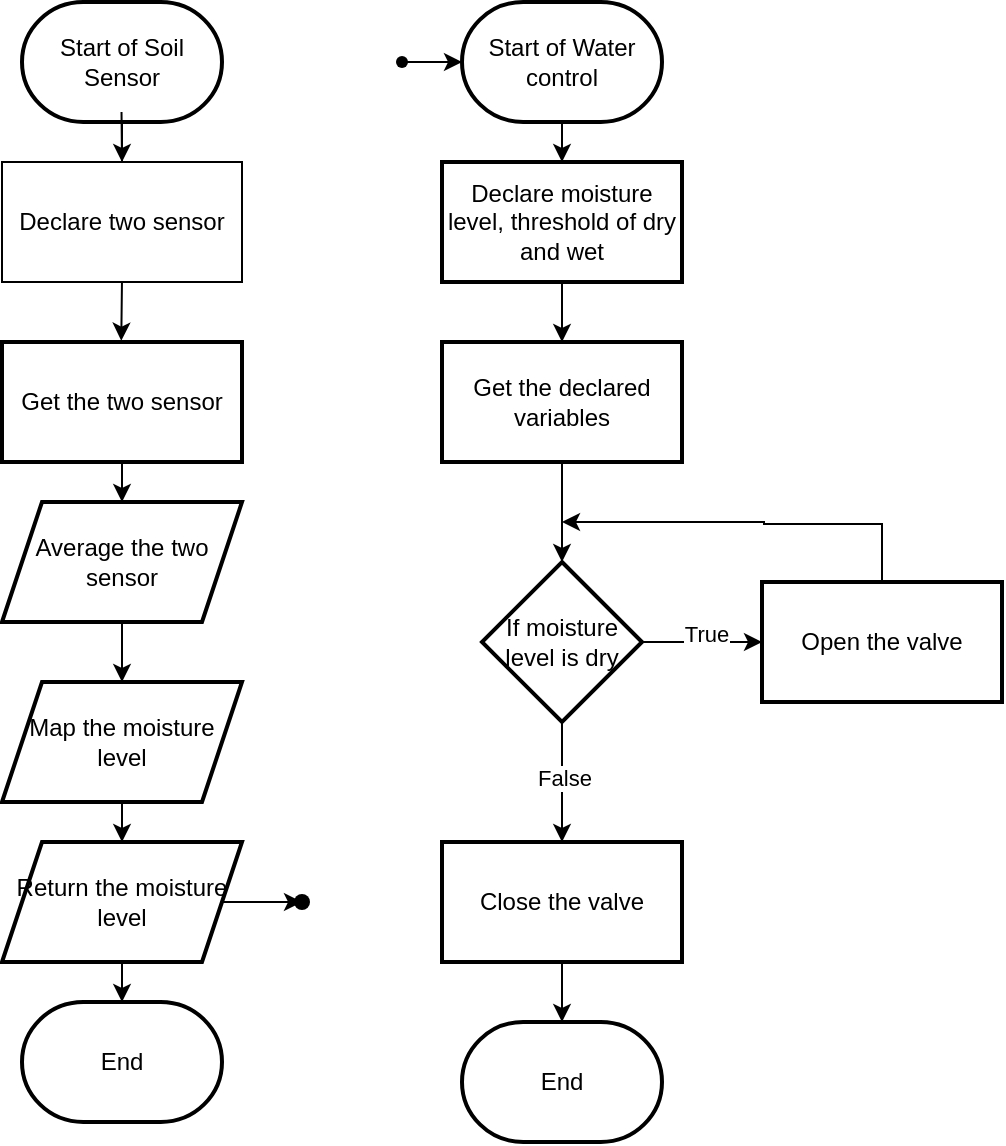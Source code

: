 <mxfile version="21.6.6" type="device">
  <diagram name="Page-1" id="QhnNcYEIZQg273aLBgYO">
    <mxGraphModel dx="1195" dy="645" grid="1" gridSize="10" guides="1" tooltips="1" connect="1" arrows="1" fold="1" page="1" pageScale="1" pageWidth="850" pageHeight="1100" math="0" shadow="0">
      <root>
        <mxCell id="0" />
        <mxCell id="1" parent="0" />
        <mxCell id="Y1OOED4w3m3vQqkzXpb9-29" value="" style="edgeStyle=orthogonalEdgeStyle;rounded=0;orthogonalLoop=1;jettySize=auto;html=1;" edge="1" parent="1" source="Y1OOED4w3m3vQqkzXpb9-3" target="Y1OOED4w3m3vQqkzXpb9-28">
          <mxGeometry relative="1" as="geometry" />
        </mxCell>
        <mxCell id="Y1OOED4w3m3vQqkzXpb9-3" value="Start of Soil Sensor" style="strokeWidth=2;html=1;shape=mxgraph.flowchart.terminator;whiteSpace=wrap;" vertex="1" parent="1">
          <mxGeometry x="230" y="40" width="100" height="60" as="geometry" />
        </mxCell>
        <mxCell id="Y1OOED4w3m3vQqkzXpb9-9" value="" style="edgeStyle=orthogonalEdgeStyle;rounded=0;orthogonalLoop=1;jettySize=auto;html=1;" edge="1" parent="1" source="Y1OOED4w3m3vQqkzXpb9-4" target="Y1OOED4w3m3vQqkzXpb9-8">
          <mxGeometry relative="1" as="geometry" />
        </mxCell>
        <mxCell id="Y1OOED4w3m3vQqkzXpb9-4" value="Get the two sensor" style="whiteSpace=wrap;html=1;strokeWidth=2;" vertex="1" parent="1">
          <mxGeometry x="220" y="210" width="120" height="60" as="geometry" />
        </mxCell>
        <mxCell id="Y1OOED4w3m3vQqkzXpb9-11" value="" style="edgeStyle=orthogonalEdgeStyle;rounded=0;orthogonalLoop=1;jettySize=auto;html=1;" edge="1" parent="1" source="Y1OOED4w3m3vQqkzXpb9-8" target="Y1OOED4w3m3vQqkzXpb9-10">
          <mxGeometry relative="1" as="geometry" />
        </mxCell>
        <mxCell id="Y1OOED4w3m3vQqkzXpb9-8" value="Average the two sensor" style="shape=parallelogram;perimeter=parallelogramPerimeter;whiteSpace=wrap;html=1;fixedSize=1;strokeWidth=2;" vertex="1" parent="1">
          <mxGeometry x="220" y="290" width="120" height="60" as="geometry" />
        </mxCell>
        <mxCell id="Y1OOED4w3m3vQqkzXpb9-15" value="" style="edgeStyle=orthogonalEdgeStyle;rounded=0;orthogonalLoop=1;jettySize=auto;html=1;" edge="1" parent="1" source="Y1OOED4w3m3vQqkzXpb9-10" target="Y1OOED4w3m3vQqkzXpb9-14">
          <mxGeometry relative="1" as="geometry" />
        </mxCell>
        <mxCell id="Y1OOED4w3m3vQqkzXpb9-10" value="&lt;div&gt;Map the moisture level &lt;br&gt;&lt;/div&gt;" style="shape=parallelogram;perimeter=parallelogramPerimeter;whiteSpace=wrap;html=1;fixedSize=1;strokeWidth=2;" vertex="1" parent="1">
          <mxGeometry x="220" y="380" width="120" height="60" as="geometry" />
        </mxCell>
        <mxCell id="Y1OOED4w3m3vQqkzXpb9-19" value="" style="edgeStyle=orthogonalEdgeStyle;rounded=0;orthogonalLoop=1;jettySize=auto;html=1;" edge="1" parent="1" source="Y1OOED4w3m3vQqkzXpb9-14" target="Y1OOED4w3m3vQqkzXpb9-18">
          <mxGeometry relative="1" as="geometry" />
        </mxCell>
        <mxCell id="Y1OOED4w3m3vQqkzXpb9-21" value="" style="edgeStyle=orthogonalEdgeStyle;rounded=0;orthogonalLoop=1;jettySize=auto;html=1;" edge="1" parent="1" source="Y1OOED4w3m3vQqkzXpb9-14" target="Y1OOED4w3m3vQqkzXpb9-20">
          <mxGeometry relative="1" as="geometry" />
        </mxCell>
        <mxCell id="Y1OOED4w3m3vQqkzXpb9-14" value="Return the moisture level" style="shape=parallelogram;perimeter=parallelogramPerimeter;whiteSpace=wrap;html=1;fixedSize=1;strokeWidth=2;" vertex="1" parent="1">
          <mxGeometry x="220" y="460" width="120" height="60" as="geometry" />
        </mxCell>
        <mxCell id="Y1OOED4w3m3vQqkzXpb9-18" value="End" style="strokeWidth=2;html=1;shape=mxgraph.flowchart.terminator;whiteSpace=wrap;" vertex="1" parent="1">
          <mxGeometry x="230" y="540" width="100" height="60" as="geometry" />
        </mxCell>
        <mxCell id="Y1OOED4w3m3vQqkzXpb9-20" value="" style="shape=waypoint;sketch=0;size=6;pointerEvents=1;points=[];fillColor=default;resizable=0;rotatable=0;perimeter=centerPerimeter;snapToPoint=1;strokeWidth=2;" vertex="1" parent="1">
          <mxGeometry x="360" y="480" width="20" height="20" as="geometry" />
        </mxCell>
        <mxCell id="Y1OOED4w3m3vQqkzXpb9-24" value="" style="edgeStyle=orthogonalEdgeStyle;rounded=0;orthogonalLoop=1;jettySize=auto;html=1;" edge="1" parent="1" source="Y1OOED4w3m3vQqkzXpb9-22" target="Y1OOED4w3m3vQqkzXpb9-23">
          <mxGeometry relative="1" as="geometry" />
        </mxCell>
        <mxCell id="Y1OOED4w3m3vQqkzXpb9-22" value="" style="shape=waypoint;sketch=0;size=6;pointerEvents=1;points=[];fillColor=none;resizable=0;rotatable=0;perimeter=centerPerimeter;snapToPoint=1;" vertex="1" parent="1">
          <mxGeometry x="410" y="60" width="20" height="20" as="geometry" />
        </mxCell>
        <mxCell id="Y1OOED4w3m3vQqkzXpb9-34" value="" style="edgeStyle=orthogonalEdgeStyle;rounded=0;orthogonalLoop=1;jettySize=auto;html=1;" edge="1" parent="1" source="Y1OOED4w3m3vQqkzXpb9-23" target="Y1OOED4w3m3vQqkzXpb9-33">
          <mxGeometry relative="1" as="geometry" />
        </mxCell>
        <mxCell id="Y1OOED4w3m3vQqkzXpb9-23" value="Start of Water control" style="strokeWidth=2;html=1;shape=mxgraph.flowchart.terminator;whiteSpace=wrap;" vertex="1" parent="1">
          <mxGeometry x="450" y="40" width="100" height="60" as="geometry" />
        </mxCell>
        <mxCell id="Y1OOED4w3m3vQqkzXpb9-30" value="" style="edgeStyle=orthogonalEdgeStyle;rounded=0;orthogonalLoop=1;jettySize=auto;html=1;entryX=0.497;entryY=-0.011;entryDx=0;entryDy=0;entryPerimeter=0;" edge="1" parent="1" target="Y1OOED4w3m3vQqkzXpb9-4">
          <mxGeometry relative="1" as="geometry">
            <mxPoint x="279.76" y="95" as="sourcePoint" />
            <mxPoint x="279.76" y="205" as="targetPoint" />
          </mxGeometry>
        </mxCell>
        <mxCell id="Y1OOED4w3m3vQqkzXpb9-28" value="Declare two sensor" style="whiteSpace=wrap;html=1;" vertex="1" parent="1">
          <mxGeometry x="220" y="120" width="120" height="60" as="geometry" />
        </mxCell>
        <mxCell id="Y1OOED4w3m3vQqkzXpb9-36" value="" style="edgeStyle=orthogonalEdgeStyle;rounded=0;orthogonalLoop=1;jettySize=auto;html=1;" edge="1" parent="1" source="Y1OOED4w3m3vQqkzXpb9-33" target="Y1OOED4w3m3vQqkzXpb9-35">
          <mxGeometry relative="1" as="geometry" />
        </mxCell>
        <mxCell id="Y1OOED4w3m3vQqkzXpb9-33" value="Declare moisture level, threshold of dry and wet" style="whiteSpace=wrap;html=1;strokeWidth=2;" vertex="1" parent="1">
          <mxGeometry x="440" y="120" width="120" height="60" as="geometry" />
        </mxCell>
        <mxCell id="Y1OOED4w3m3vQqkzXpb9-38" value="" style="edgeStyle=orthogonalEdgeStyle;rounded=0;orthogonalLoop=1;jettySize=auto;html=1;" edge="1" parent="1" source="Y1OOED4w3m3vQqkzXpb9-35" target="Y1OOED4w3m3vQqkzXpb9-37">
          <mxGeometry relative="1" as="geometry" />
        </mxCell>
        <mxCell id="Y1OOED4w3m3vQqkzXpb9-35" value="Get the declared variables" style="whiteSpace=wrap;html=1;strokeWidth=2;" vertex="1" parent="1">
          <mxGeometry x="440" y="210" width="120" height="60" as="geometry" />
        </mxCell>
        <mxCell id="Y1OOED4w3m3vQqkzXpb9-40" value="" style="edgeStyle=orthogonalEdgeStyle;rounded=0;orthogonalLoop=1;jettySize=auto;html=1;" edge="1" parent="1" source="Y1OOED4w3m3vQqkzXpb9-37" target="Y1OOED4w3m3vQqkzXpb9-39">
          <mxGeometry relative="1" as="geometry" />
        </mxCell>
        <mxCell id="Y1OOED4w3m3vQqkzXpb9-41" value="True" style="edgeLabel;html=1;align=center;verticalAlign=middle;resizable=0;points=[];" vertex="1" connectable="0" parent="Y1OOED4w3m3vQqkzXpb9-40">
          <mxGeometry x="0.043" y="4" relative="1" as="geometry">
            <mxPoint as="offset" />
          </mxGeometry>
        </mxCell>
        <mxCell id="Y1OOED4w3m3vQqkzXpb9-43" value="" style="edgeStyle=orthogonalEdgeStyle;rounded=0;orthogonalLoop=1;jettySize=auto;html=1;" edge="1" parent="1" source="Y1OOED4w3m3vQqkzXpb9-37" target="Y1OOED4w3m3vQqkzXpb9-42">
          <mxGeometry relative="1" as="geometry" />
        </mxCell>
        <mxCell id="Y1OOED4w3m3vQqkzXpb9-44" value="False" style="edgeLabel;html=1;align=center;verticalAlign=middle;resizable=0;points=[];" vertex="1" connectable="0" parent="Y1OOED4w3m3vQqkzXpb9-43">
          <mxGeometry x="-0.089" y="1" relative="1" as="geometry">
            <mxPoint as="offset" />
          </mxGeometry>
        </mxCell>
        <mxCell id="Y1OOED4w3m3vQqkzXpb9-37" value="If moisture level is dry" style="rhombus;whiteSpace=wrap;html=1;strokeWidth=2;" vertex="1" parent="1">
          <mxGeometry x="460" y="320" width="80" height="80" as="geometry" />
        </mxCell>
        <mxCell id="Y1OOED4w3m3vQqkzXpb9-49" style="edgeStyle=orthogonalEdgeStyle;rounded=0;orthogonalLoop=1;jettySize=auto;html=1;exitX=0.5;exitY=0;exitDx=0;exitDy=0;" edge="1" parent="1" source="Y1OOED4w3m3vQqkzXpb9-39">
          <mxGeometry relative="1" as="geometry">
            <mxPoint x="500" y="300" as="targetPoint" />
            <Array as="points">
              <mxPoint x="660" y="301" />
              <mxPoint x="601" y="301" />
              <mxPoint x="570" y="300" />
            </Array>
          </mxGeometry>
        </mxCell>
        <mxCell id="Y1OOED4w3m3vQqkzXpb9-39" value="Open the valve" style="whiteSpace=wrap;html=1;strokeWidth=2;" vertex="1" parent="1">
          <mxGeometry x="600" y="330" width="120" height="60" as="geometry" />
        </mxCell>
        <mxCell id="Y1OOED4w3m3vQqkzXpb9-51" value="" style="edgeStyle=orthogonalEdgeStyle;rounded=0;orthogonalLoop=1;jettySize=auto;html=1;" edge="1" parent="1" source="Y1OOED4w3m3vQqkzXpb9-42" target="Y1OOED4w3m3vQqkzXpb9-50">
          <mxGeometry relative="1" as="geometry" />
        </mxCell>
        <mxCell id="Y1OOED4w3m3vQqkzXpb9-42" value="Close the valve" style="whiteSpace=wrap;html=1;strokeWidth=2;" vertex="1" parent="1">
          <mxGeometry x="440" y="460" width="120" height="60" as="geometry" />
        </mxCell>
        <mxCell id="Y1OOED4w3m3vQqkzXpb9-50" value="End" style="strokeWidth=2;html=1;shape=mxgraph.flowchart.terminator;whiteSpace=wrap;" vertex="1" parent="1">
          <mxGeometry x="450" y="550" width="100" height="60" as="geometry" />
        </mxCell>
      </root>
    </mxGraphModel>
  </diagram>
</mxfile>
